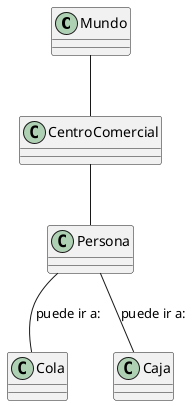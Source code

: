 @startuml
class Mundo {
}

class CentroComercial {
}

class Persona {
}

class Cola {
}

class Caja {
}

Mundo -- CentroComercial
CentroComercial -- Persona
Persona -- Cola : puede ir a:
Persona -- Caja : puede ir a:
@enduml
